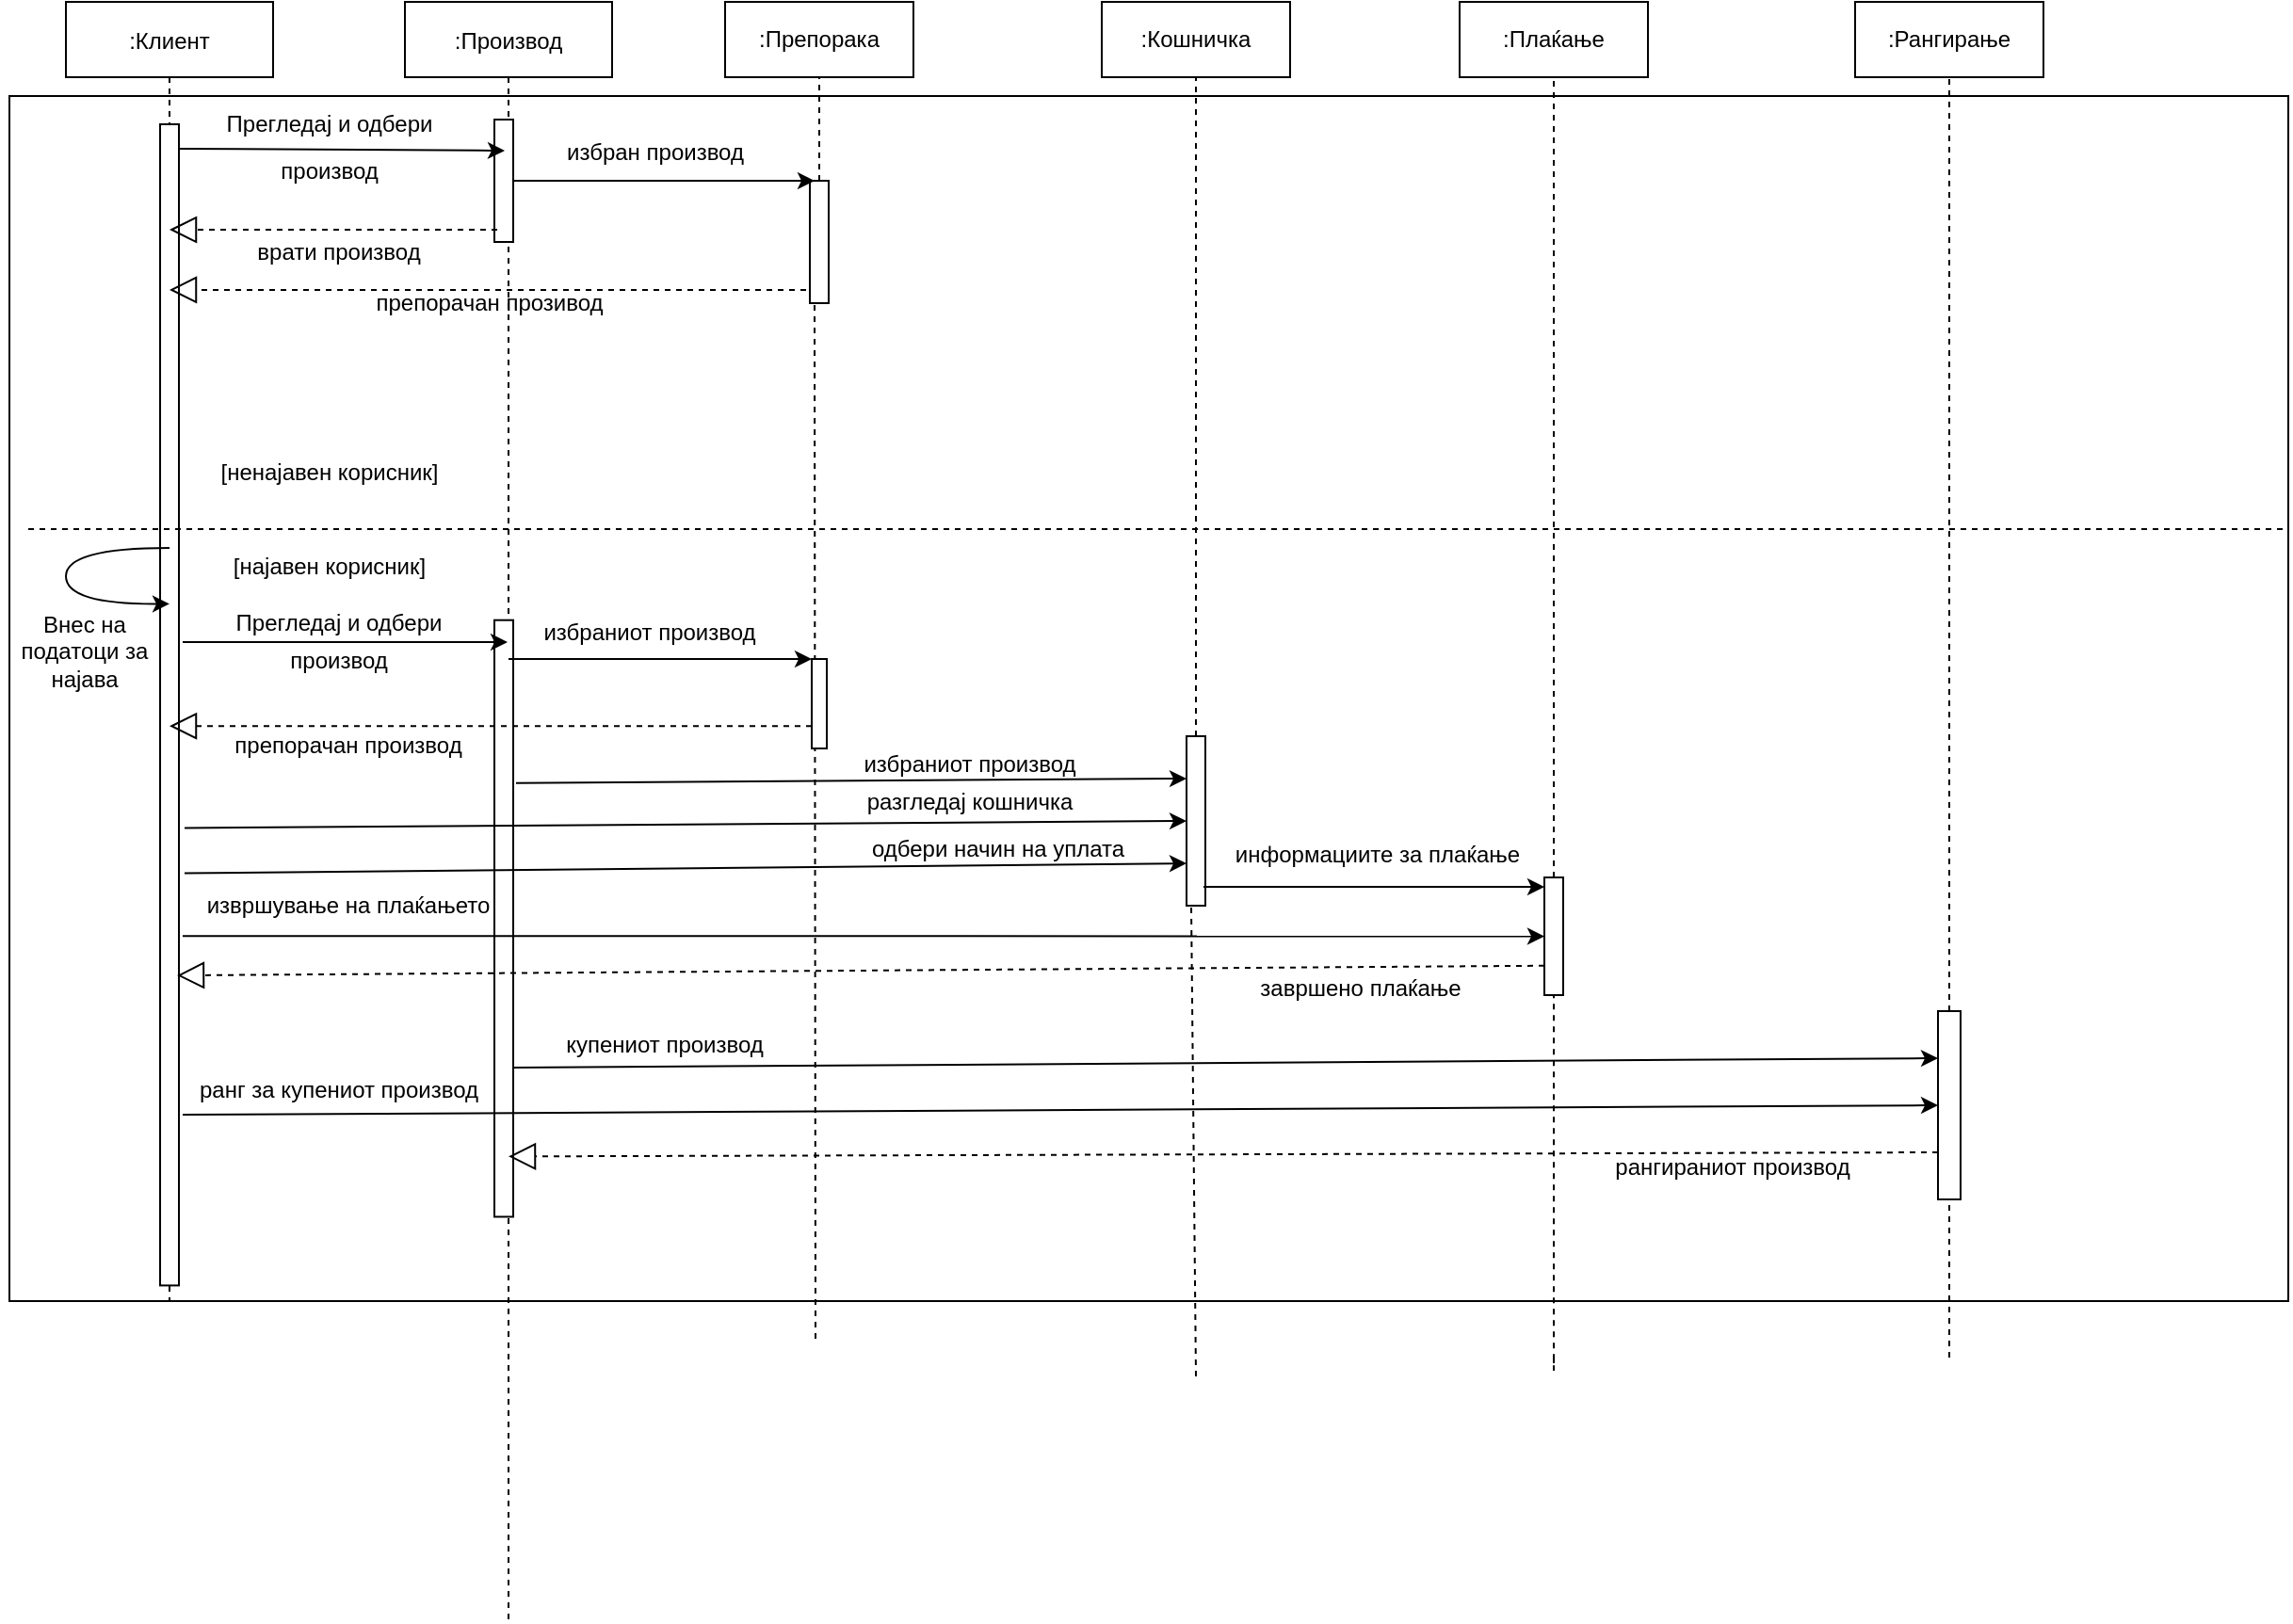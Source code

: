 <mxfile version="13.11.0" type="device"><diagram id="kgpKYQtTHZ0yAKxKKP6v" name="Page-1"><mxGraphModel dx="1344" dy="765" grid="1" gridSize="10" guides="1" tooltips="1" connect="1" arrows="1" fold="1" page="1" pageScale="1" pageWidth="850" pageHeight="1100" math="0" shadow="0"><root><mxCell id="0"/><mxCell id="1" parent="0"/><mxCell id="drCEwO602fOuscYHfrKA-119" value="" style="rounded=0;whiteSpace=wrap;html=1;" vertex="1" parent="1"><mxGeometry x="20" y="110" width="1210" height="640" as="geometry"/></mxCell><mxCell id="drCEwO602fOuscYHfrKA-24" value=":Клиент" style="shape=umlLifeline;perimeter=lifelinePerimeter;container=1;collapsible=0;recursiveResize=0;rounded=0;shadow=0;strokeWidth=1;" vertex="1" parent="1"><mxGeometry x="50" y="60" width="110" height="690" as="geometry"/></mxCell><mxCell id="drCEwO602fOuscYHfrKA-25" value="" style="rounded=0;whiteSpace=wrap;html=1;rotation=90;" vertex="1" parent="drCEwO602fOuscYHfrKA-24"><mxGeometry x="-253.35" y="368.35" width="616.71" height="10" as="geometry"/></mxCell><mxCell id="drCEwO602fOuscYHfrKA-97" value="" style="curved=1;endArrow=classic;html=1;entryX=0.413;entryY=0.501;entryDx=0;entryDy=0;entryPerimeter=0;" edge="1" parent="drCEwO602fOuscYHfrKA-24" target="drCEwO602fOuscYHfrKA-25"><mxGeometry width="50" height="50" relative="1" as="geometry"><mxPoint x="55" y="290" as="sourcePoint"/><mxPoint x="40" y="320" as="targetPoint"/><Array as="points"><mxPoint y="290"/><mxPoint y="320"/></Array></mxGeometry></mxCell><mxCell id="drCEwO602fOuscYHfrKA-26" value=":Производ" style="shape=umlLifeline;perimeter=lifelinePerimeter;container=1;collapsible=0;recursiveResize=0;rounded=0;shadow=0;strokeWidth=1;" vertex="1" parent="1"><mxGeometry x="230" y="60" width="110" height="860" as="geometry"/></mxCell><mxCell id="drCEwO602fOuscYHfrKA-33" value="" style="rounded=0;whiteSpace=wrap;html=1;rotation=-90;" vertex="1" parent="drCEwO602fOuscYHfrKA-26"><mxGeometry x="20" y="90" width="65" height="10" as="geometry"/></mxCell><mxCell id="drCEwO602fOuscYHfrKA-52" value="" style="rounded=0;whiteSpace=wrap;html=1;rotation=90;" vertex="1" parent="drCEwO602fOuscYHfrKA-26"><mxGeometry x="-105.93" y="481.79" width="316.87" height="10" as="geometry"/></mxCell><mxCell id="drCEwO602fOuscYHfrKA-27" value=":Препорака" style="rounded=0;whiteSpace=wrap;html=1;" vertex="1" parent="1"><mxGeometry x="400" y="60" width="100" height="40" as="geometry"/></mxCell><mxCell id="drCEwO602fOuscYHfrKA-28" value=":Кошничка" style="rounded=0;whiteSpace=wrap;html=1;" vertex="1" parent="1"><mxGeometry x="600" y="60" width="100" height="40" as="geometry"/></mxCell><mxCell id="drCEwO602fOuscYHfrKA-29" value="" style="endArrow=none;dashed=1;html=1;entryX=0.5;entryY=1;entryDx=0;entryDy=0;" edge="1" parent="1" target="drCEwO602fOuscYHfrKA-27" source="drCEwO602fOuscYHfrKA-36"><mxGeometry width="50" height="50" relative="1" as="geometry"><mxPoint x="450" y="750" as="sourcePoint"/><mxPoint x="440" y="280" as="targetPoint"/></mxGeometry></mxCell><mxCell id="drCEwO602fOuscYHfrKA-30" value="" style="endArrow=none;dashed=1;html=1;entryX=0.5;entryY=1;entryDx=0;entryDy=0;" edge="1" parent="1" target="drCEwO602fOuscYHfrKA-28" source="drCEwO602fOuscYHfrKA-71"><mxGeometry width="50" height="50" relative="1" as="geometry"><mxPoint x="655" y="798" as="sourcePoint"/><mxPoint x="660" y="130" as="targetPoint"/></mxGeometry></mxCell><mxCell id="drCEwO602fOuscYHfrKA-34" value="" style="endArrow=classic;html=1;exitX=0.021;exitY=0.001;exitDx=0;exitDy=0;exitPerimeter=0;" edge="1" parent="1" source="drCEwO602fOuscYHfrKA-25"><mxGeometry width="50" height="50" relative="1" as="geometry"><mxPoint x="150" y="200" as="sourcePoint"/><mxPoint x="283" y="139" as="targetPoint"/></mxGeometry></mxCell><mxCell id="drCEwO602fOuscYHfrKA-35" value="&lt;div&gt;Прегледај и одбери&lt;/div&gt;" style="text;html=1;strokeColor=none;fillColor=none;align=center;verticalAlign=middle;whiteSpace=wrap;rounded=0;" vertex="1" parent="1"><mxGeometry x="120" y="120" width="140" height="10" as="geometry"/></mxCell><mxCell id="drCEwO602fOuscYHfrKA-36" value="" style="rounded=0;whiteSpace=wrap;html=1;rotation=90;" vertex="1" parent="1"><mxGeometry x="417.5" y="182.5" width="65" height="10" as="geometry"/></mxCell><mxCell id="drCEwO602fOuscYHfrKA-37" value="" style="endArrow=none;dashed=1;html=1;entryX=1;entryY=0.75;entryDx=0;entryDy=0;" edge="1" parent="1" target="drCEwO602fOuscYHfrKA-36"><mxGeometry width="50" height="50" relative="1" as="geometry"><mxPoint x="448" y="770" as="sourcePoint"/><mxPoint x="450" y="100" as="targetPoint"/></mxGeometry></mxCell><mxCell id="drCEwO602fOuscYHfrKA-41" value="производ" style="text;html=1;strokeColor=none;fillColor=none;align=center;verticalAlign=middle;whiteSpace=wrap;rounded=0;" vertex="1" parent="1"><mxGeometry x="170" y="140" width="40" height="20" as="geometry"/></mxCell><mxCell id="drCEwO602fOuscYHfrKA-43" value="" style="endArrow=classic;html=1;exitX=0.5;exitY=1;exitDx=0;exitDy=0;entryX=0;entryY=0.75;entryDx=0;entryDy=0;" edge="1" parent="1" source="drCEwO602fOuscYHfrKA-33" target="drCEwO602fOuscYHfrKA-36"><mxGeometry width="50" height="50" relative="1" as="geometry"><mxPoint x="330" y="200" as="sourcePoint"/><mxPoint x="380" y="150" as="targetPoint"/></mxGeometry></mxCell><mxCell id="drCEwO602fOuscYHfrKA-45" value="врати производ" style="text;html=1;strokeColor=none;fillColor=none;align=center;verticalAlign=middle;whiteSpace=wrap;rounded=0;" vertex="1" parent="1"><mxGeometry x="140" y="182.5" width="110" height="20" as="geometry"/></mxCell><mxCell id="drCEwO602fOuscYHfrKA-46" value="избран производ" style="text;html=1;strokeColor=none;fillColor=none;align=center;verticalAlign=middle;whiteSpace=wrap;rounded=0;" vertex="1" parent="1"><mxGeometry x="307.5" y="130" width="110" height="20" as="geometry"/></mxCell><mxCell id="drCEwO602fOuscYHfrKA-48" value="препорачан прозивод" style="text;html=1;strokeColor=none;fillColor=none;align=center;verticalAlign=middle;whiteSpace=wrap;rounded=0;" vertex="1" parent="1"><mxGeometry x="200" y="205" width="150" height="30" as="geometry"/></mxCell><mxCell id="drCEwO602fOuscYHfrKA-49" value="[ненајавен корисник]" style="text;html=1;strokeColor=none;fillColor=none;align=center;verticalAlign=middle;whiteSpace=wrap;rounded=0;" vertex="1" parent="1"><mxGeometry x="125" y="300" width="130" height="20" as="geometry"/></mxCell><mxCell id="drCEwO602fOuscYHfrKA-50" value="[најавен корисник]" style="text;html=1;strokeColor=none;fillColor=none;align=center;verticalAlign=middle;whiteSpace=wrap;rounded=0;" vertex="1" parent="1"><mxGeometry x="130" y="350" width="120" height="20" as="geometry"/></mxCell><mxCell id="drCEwO602fOuscYHfrKA-51" value="" style="endArrow=none;dashed=1;html=1;" edge="1" parent="1"><mxGeometry width="50" height="50" relative="1" as="geometry"><mxPoint x="30" y="340" as="sourcePoint"/><mxPoint x="1230" y="340" as="targetPoint"/></mxGeometry></mxCell><mxCell id="drCEwO602fOuscYHfrKA-53" value="" style="endArrow=classic;html=1;exitX=0.446;exitY=-0.199;exitDx=0;exitDy=0;exitPerimeter=0;" edge="1" parent="1" source="drCEwO602fOuscYHfrKA-25" target="drCEwO602fOuscYHfrKA-26"><mxGeometry width="50" height="50" relative="1" as="geometry"><mxPoint x="180" y="480" as="sourcePoint"/><mxPoint x="230" y="430" as="targetPoint"/></mxGeometry></mxCell><mxCell id="drCEwO602fOuscYHfrKA-54" value="Прегледај и одбери" style="text;html=1;strokeColor=none;fillColor=none;align=center;verticalAlign=middle;whiteSpace=wrap;rounded=0;" vertex="1" parent="1"><mxGeometry x="130" y="380" width="130" height="20" as="geometry"/></mxCell><mxCell id="drCEwO602fOuscYHfrKA-55" value="производ" style="text;html=1;strokeColor=none;fillColor=none;align=center;verticalAlign=middle;whiteSpace=wrap;rounded=0;" vertex="1" parent="1"><mxGeometry x="175" y="400" width="40" height="20" as="geometry"/></mxCell><mxCell id="drCEwO602fOuscYHfrKA-64" value="" style="rounded=0;whiteSpace=wrap;html=1;rotation=-90;" vertex="1" parent="1"><mxGeometry x="426.25" y="428.75" width="47.5" height="8" as="geometry"/></mxCell><mxCell id="drCEwO602fOuscYHfrKA-66" value="" style="endArrow=classic;html=1;entryX=1;entryY=0;entryDx=0;entryDy=0;" edge="1" parent="1" source="drCEwO602fOuscYHfrKA-26" target="drCEwO602fOuscYHfrKA-64"><mxGeometry width="50" height="50" relative="1" as="geometry"><mxPoint x="330" y="460" as="sourcePoint"/><mxPoint x="380" y="410" as="targetPoint"/></mxGeometry></mxCell><mxCell id="drCEwO602fOuscYHfrKA-67" value="избраниот производ" style="text;html=1;strokeColor=none;fillColor=none;align=center;verticalAlign=middle;whiteSpace=wrap;rounded=0;" vertex="1" parent="1"><mxGeometry x="295" y="390" width="130" height="10" as="geometry"/></mxCell><mxCell id="drCEwO602fOuscYHfrKA-69" value="препорачан производ" style="text;html=1;strokeColor=none;fillColor=none;align=center;verticalAlign=middle;whiteSpace=wrap;rounded=0;" vertex="1" parent="1"><mxGeometry x="125" y="450" width="150" height="10" as="geometry"/></mxCell><mxCell id="drCEwO602fOuscYHfrKA-71" value="" style="rounded=0;whiteSpace=wrap;html=1;rotation=90;" vertex="1" parent="1"><mxGeometry x="605" y="490" width="90" height="10" as="geometry"/></mxCell><mxCell id="drCEwO602fOuscYHfrKA-72" value="" style="endArrow=none;dashed=1;html=1;entryX=1;entryY=0.75;entryDx=0;entryDy=0;" edge="1" parent="1" target="drCEwO602fOuscYHfrKA-71"><mxGeometry width="50" height="50" relative="1" as="geometry"><mxPoint x="650" y="790" as="sourcePoint"/><mxPoint x="650" y="100" as="targetPoint"/></mxGeometry></mxCell><mxCell id="drCEwO602fOuscYHfrKA-73" value="" style="endArrow=classic;html=1;exitX=0.273;exitY=-0.15;exitDx=0;exitDy=0;exitPerimeter=0;entryX=0.25;entryY=1;entryDx=0;entryDy=0;" edge="1" parent="1" source="drCEwO602fOuscYHfrKA-52" target="drCEwO602fOuscYHfrKA-71"><mxGeometry width="50" height="50" relative="1" as="geometry"><mxPoint x="360" y="520" as="sourcePoint"/><mxPoint x="410" y="470" as="targetPoint"/></mxGeometry></mxCell><mxCell id="drCEwO602fOuscYHfrKA-74" value="избраниот производ" style="text;html=1;strokeColor=none;fillColor=none;align=center;verticalAlign=middle;whiteSpace=wrap;rounded=0;" vertex="1" parent="1"><mxGeometry x="460" y="460" width="140" height="10" as="geometry"/></mxCell><mxCell id="drCEwO602fOuscYHfrKA-75" value="" style="endArrow=classic;html=1;exitX=0.606;exitY=-0.299;exitDx=0;exitDy=0;exitPerimeter=0;entryX=0.5;entryY=1;entryDx=0;entryDy=0;" edge="1" parent="1" source="drCEwO602fOuscYHfrKA-25" target="drCEwO602fOuscYHfrKA-71"><mxGeometry width="50" height="50" relative="1" as="geometry"><mxPoint x="180" y="550" as="sourcePoint"/><mxPoint x="230" y="500" as="targetPoint"/></mxGeometry></mxCell><mxCell id="drCEwO602fOuscYHfrKA-76" value="разгледај кошничка " style="text;html=1;strokeColor=none;fillColor=none;align=center;verticalAlign=middle;whiteSpace=wrap;rounded=0;" vertex="1" parent="1"><mxGeometry x="445" y="480" width="170" height="10" as="geometry"/></mxCell><mxCell id="drCEwO602fOuscYHfrKA-77" value="" style="endArrow=classic;html=1;exitX=0.645;exitY=-0.299;exitDx=0;exitDy=0;exitPerimeter=0;entryX=0.75;entryY=1;entryDx=0;entryDy=0;" edge="1" parent="1" source="drCEwO602fOuscYHfrKA-25" target="drCEwO602fOuscYHfrKA-71"><mxGeometry width="50" height="50" relative="1" as="geometry"><mxPoint x="360" y="600" as="sourcePoint"/><mxPoint x="410" y="550" as="targetPoint"/></mxGeometry></mxCell><mxCell id="drCEwO602fOuscYHfrKA-78" value="одбери начин на уплата" style="text;html=1;strokeColor=none;fillColor=none;align=center;verticalAlign=middle;whiteSpace=wrap;rounded=0;" vertex="1" parent="1"><mxGeometry x="460" y="500" width="170" height="20" as="geometry"/></mxCell><mxCell id="drCEwO602fOuscYHfrKA-83" value="" style="endArrow=block;dashed=1;endFill=0;endSize=12;html=1;exitX=0.1;exitY=0.15;exitDx=0;exitDy=0;exitPerimeter=0;" edge="1" parent="1" source="drCEwO602fOuscYHfrKA-33" target="drCEwO602fOuscYHfrKA-24"><mxGeometry width="160" relative="1" as="geometry"><mxPoint x="470" y="240" as="sourcePoint"/><mxPoint x="630" y="240" as="targetPoint"/></mxGeometry></mxCell><mxCell id="drCEwO602fOuscYHfrKA-84" value="" style="endArrow=block;dashed=1;endFill=0;endSize=12;html=1;exitX=0.892;exitY=1.2;exitDx=0;exitDy=0;exitPerimeter=0;" edge="1" parent="1" source="drCEwO602fOuscYHfrKA-36" target="drCEwO602fOuscYHfrKA-24"><mxGeometry width="160" relative="1" as="geometry"><mxPoint x="530" y="260" as="sourcePoint"/><mxPoint x="690" y="260" as="targetPoint"/></mxGeometry></mxCell><mxCell id="drCEwO602fOuscYHfrKA-85" value="" style="endArrow=block;dashed=1;endFill=0;endSize=12;html=1;exitX=0.25;exitY=0;exitDx=0;exitDy=0;" edge="1" parent="1" source="drCEwO602fOuscYHfrKA-64" target="drCEwO602fOuscYHfrKA-24"><mxGeometry width="160" relative="1" as="geometry"><mxPoint x="710" y="580" as="sourcePoint"/><mxPoint x="870" y="580" as="targetPoint"/></mxGeometry></mxCell><mxCell id="drCEwO602fOuscYHfrKA-87" value="Внес на податоци за најава" style="text;html=1;strokeColor=none;fillColor=none;align=center;verticalAlign=middle;whiteSpace=wrap;rounded=0;" vertex="1" parent="1"><mxGeometry x="15" y="400" width="90" height="10" as="geometry"/></mxCell><mxCell id="drCEwO602fOuscYHfrKA-89" value=":Плаќање" style="rounded=0;whiteSpace=wrap;html=1;" vertex="1" parent="1"><mxGeometry x="790" y="60" width="100" height="40" as="geometry"/></mxCell><mxCell id="drCEwO602fOuscYHfrKA-90" value=":Рангирање" style="rounded=0;whiteSpace=wrap;html=1;" vertex="1" parent="1"><mxGeometry x="1000" y="60" width="100" height="40" as="geometry"/></mxCell><mxCell id="drCEwO602fOuscYHfrKA-91" style="edgeStyle=orthogonalEdgeStyle;rounded=0;orthogonalLoop=1;jettySize=auto;html=1;exitX=0.5;exitY=1;exitDx=0;exitDy=0;" edge="1" parent="1" source="drCEwO602fOuscYHfrKA-90" target="drCEwO602fOuscYHfrKA-90"><mxGeometry relative="1" as="geometry"/></mxCell><mxCell id="drCEwO602fOuscYHfrKA-92" value="" style="endArrow=none;dashed=1;html=1;entryX=0.5;entryY=1;entryDx=0;entryDy=0;" edge="1" parent="1" source="drCEwO602fOuscYHfrKA-99" target="drCEwO602fOuscYHfrKA-89"><mxGeometry width="50" height="50" relative="1" as="geometry"><mxPoint x="840" y="780" as="sourcePoint"/><mxPoint x="890" y="140" as="targetPoint"/></mxGeometry></mxCell><mxCell id="drCEwO602fOuscYHfrKA-93" value="" style="endArrow=none;dashed=1;html=1;entryX=0.5;entryY=1;entryDx=0;entryDy=0;" edge="1" parent="1" source="drCEwO602fOuscYHfrKA-111" target="drCEwO602fOuscYHfrKA-90"><mxGeometry width="50" height="50" relative="1" as="geometry"><mxPoint x="1050" y="780" as="sourcePoint"/><mxPoint x="1080" y="230" as="targetPoint"/></mxGeometry></mxCell><mxCell id="drCEwO602fOuscYHfrKA-99" value="" style="rounded=0;whiteSpace=wrap;html=1;rotation=90;" vertex="1" parent="1"><mxGeometry x="808.75" y="551.25" width="62.5" height="10" as="geometry"/></mxCell><mxCell id="drCEwO602fOuscYHfrKA-102" value="" style="endArrow=none;dashed=1;html=1;entryX=1;entryY=0.5;entryDx=0;entryDy=0;" edge="1" parent="1" target="drCEwO602fOuscYHfrKA-99"><mxGeometry width="50" height="50" relative="1" as="geometry"><mxPoint x="840" y="780" as="sourcePoint"/><mxPoint x="840" y="650" as="targetPoint"/><Array as="points"><mxPoint x="840" y="790"/></Array></mxGeometry></mxCell><mxCell id="drCEwO602fOuscYHfrKA-103" value="" style="endArrow=classic;html=1;exitX=0.889;exitY=0.1;exitDx=0;exitDy=0;exitPerimeter=0;" edge="1" parent="1" source="drCEwO602fOuscYHfrKA-71"><mxGeometry width="50" height="50" relative="1" as="geometry"><mxPoint x="690" y="580" as="sourcePoint"/><mxPoint x="835" y="530" as="targetPoint"/></mxGeometry></mxCell><mxCell id="drCEwO602fOuscYHfrKA-104" value="информациите за плаќање" style="text;html=1;strokeColor=none;fillColor=none;align=center;verticalAlign=middle;whiteSpace=wrap;rounded=0;" vertex="1" parent="1"><mxGeometry x="650" y="500" width="192.5" height="25" as="geometry"/></mxCell><mxCell id="drCEwO602fOuscYHfrKA-106" value="" style="endArrow=classic;html=1;exitX=0.699;exitY=-0.199;exitDx=0;exitDy=0;exitPerimeter=0;entryX=0.5;entryY=1;entryDx=0;entryDy=0;" edge="1" parent="1" source="drCEwO602fOuscYHfrKA-25" target="drCEwO602fOuscYHfrKA-99"><mxGeometry width="50" height="50" relative="1" as="geometry"><mxPoint x="150" y="590" as="sourcePoint"/><mxPoint x="840" y="550" as="targetPoint"/></mxGeometry></mxCell><mxCell id="drCEwO602fOuscYHfrKA-107" value="извршување на плаќањето" style="text;html=1;strokeColor=none;fillColor=none;align=center;verticalAlign=middle;whiteSpace=wrap;rounded=0;" vertex="1" parent="1"><mxGeometry x="110" y="530" width="180" height="20" as="geometry"/></mxCell><mxCell id="drCEwO602fOuscYHfrKA-109" value="" style="endArrow=block;dashed=1;endFill=0;endSize=12;html=1;exitX=0.75;exitY=1;exitDx=0;exitDy=0;entryX=0.733;entryY=0.101;entryDx=0;entryDy=0;entryPerimeter=0;" edge="1" parent="1" source="drCEwO602fOuscYHfrKA-99" target="drCEwO602fOuscYHfrKA-25"><mxGeometry width="160" relative="1" as="geometry"><mxPoint x="490" y="590" as="sourcePoint"/><mxPoint x="650" y="590" as="targetPoint"/></mxGeometry></mxCell><mxCell id="drCEwO602fOuscYHfrKA-110" value="завршено плаќање" style="text;html=1;strokeColor=none;fillColor=none;align=center;verticalAlign=middle;whiteSpace=wrap;rounded=0;" vertex="1" parent="1"><mxGeometry x="670" y="572.5" width="135" height="22.5" as="geometry"/></mxCell><mxCell id="drCEwO602fOuscYHfrKA-111" value="" style="rounded=0;whiteSpace=wrap;html=1;rotation=90;" vertex="1" parent="1"><mxGeometry x="1000" y="640" width="100" height="12" as="geometry"/></mxCell><mxCell id="drCEwO602fOuscYHfrKA-112" value="" style="endArrow=none;dashed=1;html=1;entryX=1;entryY=0.5;entryDx=0;entryDy=0;" edge="1" parent="1" target="drCEwO602fOuscYHfrKA-111"><mxGeometry width="50" height="50" relative="1" as="geometry"><mxPoint x="1050" y="780" as="sourcePoint"/><mxPoint x="1050" y="100" as="targetPoint"/></mxGeometry></mxCell><mxCell id="drCEwO602fOuscYHfrKA-113" value="" style="endArrow=classic;html=1;exitX=0.75;exitY=0;exitDx=0;exitDy=0;entryX=0.25;entryY=1;entryDx=0;entryDy=0;" edge="1" parent="1" source="drCEwO602fOuscYHfrKA-52" target="drCEwO602fOuscYHfrKA-111"><mxGeometry width="50" height="50" relative="1" as="geometry"><mxPoint x="510" y="680" as="sourcePoint"/><mxPoint x="1010" y="628" as="targetPoint"/></mxGeometry></mxCell><mxCell id="drCEwO602fOuscYHfrKA-114" value="купениот производ" style="text;html=1;strokeColor=none;fillColor=none;align=center;verticalAlign=middle;whiteSpace=wrap;rounded=0;" vertex="1" parent="1"><mxGeometry x="307.5" y="598.75" width="120" height="31.25" as="geometry"/></mxCell><mxCell id="drCEwO602fOuscYHfrKA-115" value="" style="endArrow=classic;html=1;exitX=0.853;exitY=-0.199;exitDx=0;exitDy=0;exitPerimeter=0;entryX=0.5;entryY=1;entryDx=0;entryDy=0;" edge="1" parent="1" source="drCEwO602fOuscYHfrKA-25" target="drCEwO602fOuscYHfrKA-111"><mxGeometry width="50" height="50" relative="1" as="geometry"><mxPoint x="350" y="700" as="sourcePoint"/><mxPoint x="990" y="670" as="targetPoint"/></mxGeometry></mxCell><mxCell id="drCEwO602fOuscYHfrKA-116" value="ранг за купениот производ" style="text;html=1;strokeColor=none;fillColor=none;align=center;verticalAlign=middle;whiteSpace=wrap;rounded=0;" vertex="1" parent="1"><mxGeometry x="105" y="620" width="180" height="35" as="geometry"/></mxCell><mxCell id="drCEwO602fOuscYHfrKA-117" value="" style="endArrow=block;dashed=1;endFill=0;endSize=12;html=1;entryX=0.5;entryY=0.713;entryDx=0;entryDy=0;entryPerimeter=0;exitX=0.75;exitY=1;exitDx=0;exitDy=0;" edge="1" parent="1" source="drCEwO602fOuscYHfrKA-111" target="drCEwO602fOuscYHfrKA-26"><mxGeometry width="160" relative="1" as="geometry"><mxPoint x="890" y="660" as="sourcePoint"/><mxPoint x="1030" y="690" as="targetPoint"/></mxGeometry></mxCell><mxCell id="drCEwO602fOuscYHfrKA-118" value="рангираниот производ" style="text;html=1;strokeColor=none;fillColor=none;align=center;verticalAlign=middle;whiteSpace=wrap;rounded=0;" vertex="1" parent="1"><mxGeometry x="860" y="655" width="150" height="48.75" as="geometry"/></mxCell></root></mxGraphModel></diagram></mxfile>